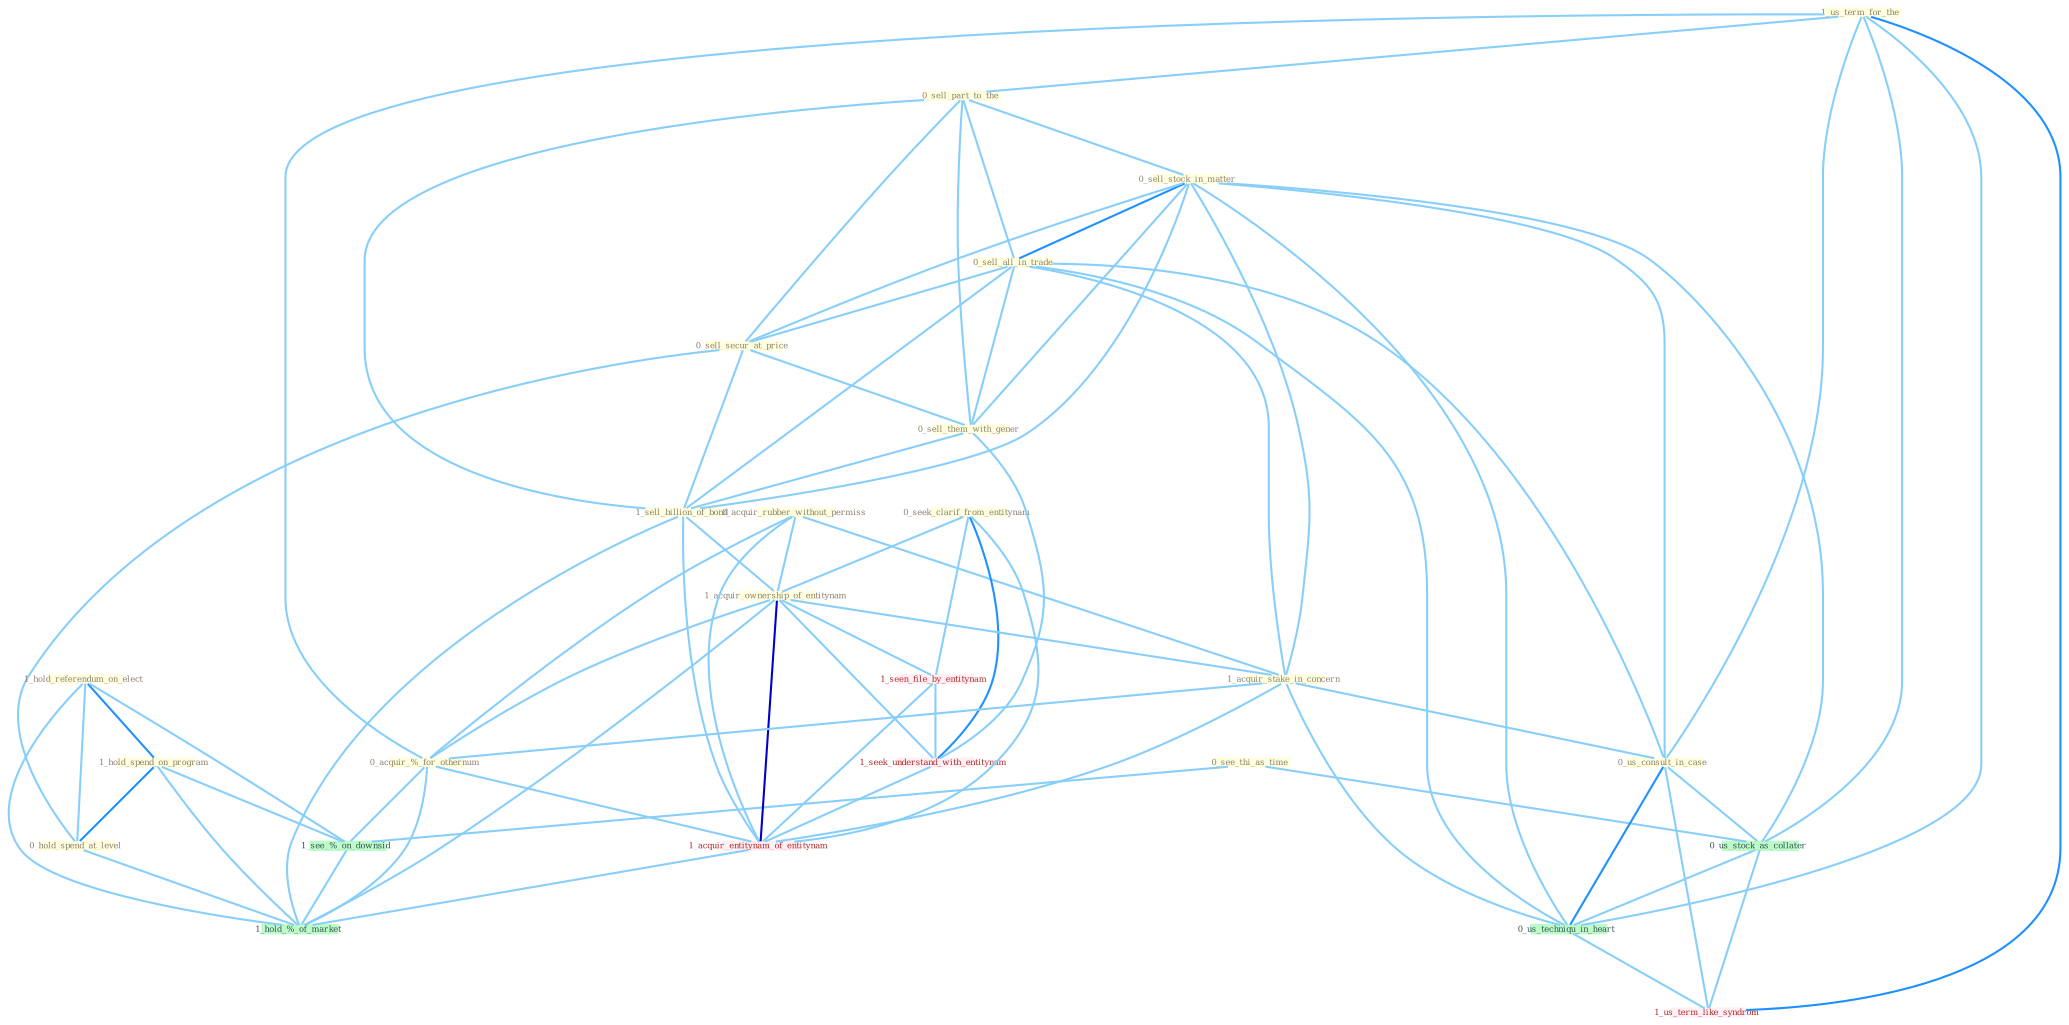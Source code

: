 Graph G{ 
    node
    [shape=polygon,style=filled,width=.5,height=.06,color="#BDFCC9",fixedsize=true,fontsize=4,
    fontcolor="#2f4f4f"];
    {node
    [color="#ffffe0", fontcolor="#8b7d6b"] "1_us_term_for_the " "0_acquir_rubber_without_permiss " "0_sell_part_to_the " "0_sell_stock_in_matter " "0_sell_all_in_trade " "0_seek_clarif_from_entitynam " "0_see_thi_as_time " "0_sell_secur_at_price " "0_sell_them_with_gener " "1_sell_billion_of_bond " "1_hold_referendum_on_elect " "1_acquir_ownership_of_entitynam " "1_hold_spend_on_program " "0_hold_spend_at_level " "1_acquir_stake_in_concern " "0_acquir_%_for_othernum " "0_us_consult_in_case "}
{node [color="#fff0f5", fontcolor="#b22222"] "1_seen_file_by_entitynam " "1_seek_understand_with_entitynam " "1_acquir_entitynam_of_entitynam " "1_us_term_like_syndrom "}
edge [color="#B0E2FF"];

	"1_us_term_for_the " -- "0_sell_part_to_the " [w="1", color="#87cefa" ];
	"1_us_term_for_the " -- "0_acquir_%_for_othernum " [w="1", color="#87cefa" ];
	"1_us_term_for_the " -- "0_us_consult_in_case " [w="1", color="#87cefa" ];
	"1_us_term_for_the " -- "0_us_stock_as_collater " [w="1", color="#87cefa" ];
	"1_us_term_for_the " -- "0_us_techniqu_in_heart " [w="1", color="#87cefa" ];
	"1_us_term_for_the " -- "1_us_term_like_syndrom " [w="2", color="#1e90ff" , len=0.8];
	"0_acquir_rubber_without_permiss " -- "1_acquir_ownership_of_entitynam " [w="1", color="#87cefa" ];
	"0_acquir_rubber_without_permiss " -- "1_acquir_stake_in_concern " [w="1", color="#87cefa" ];
	"0_acquir_rubber_without_permiss " -- "0_acquir_%_for_othernum " [w="1", color="#87cefa" ];
	"0_acquir_rubber_without_permiss " -- "1_acquir_entitynam_of_entitynam " [w="1", color="#87cefa" ];
	"0_sell_part_to_the " -- "0_sell_stock_in_matter " [w="1", color="#87cefa" ];
	"0_sell_part_to_the " -- "0_sell_all_in_trade " [w="1", color="#87cefa" ];
	"0_sell_part_to_the " -- "0_sell_secur_at_price " [w="1", color="#87cefa" ];
	"0_sell_part_to_the " -- "0_sell_them_with_gener " [w="1", color="#87cefa" ];
	"0_sell_part_to_the " -- "1_sell_billion_of_bond " [w="1", color="#87cefa" ];
	"0_sell_stock_in_matter " -- "0_sell_all_in_trade " [w="2", color="#1e90ff" , len=0.8];
	"0_sell_stock_in_matter " -- "0_sell_secur_at_price " [w="1", color="#87cefa" ];
	"0_sell_stock_in_matter " -- "0_sell_them_with_gener " [w="1", color="#87cefa" ];
	"0_sell_stock_in_matter " -- "1_sell_billion_of_bond " [w="1", color="#87cefa" ];
	"0_sell_stock_in_matter " -- "1_acquir_stake_in_concern " [w="1", color="#87cefa" ];
	"0_sell_stock_in_matter " -- "0_us_consult_in_case " [w="1", color="#87cefa" ];
	"0_sell_stock_in_matter " -- "0_us_stock_as_collater " [w="1", color="#87cefa" ];
	"0_sell_stock_in_matter " -- "0_us_techniqu_in_heart " [w="1", color="#87cefa" ];
	"0_sell_all_in_trade " -- "0_sell_secur_at_price " [w="1", color="#87cefa" ];
	"0_sell_all_in_trade " -- "0_sell_them_with_gener " [w="1", color="#87cefa" ];
	"0_sell_all_in_trade " -- "1_sell_billion_of_bond " [w="1", color="#87cefa" ];
	"0_sell_all_in_trade " -- "1_acquir_stake_in_concern " [w="1", color="#87cefa" ];
	"0_sell_all_in_trade " -- "0_us_consult_in_case " [w="1", color="#87cefa" ];
	"0_sell_all_in_trade " -- "0_us_techniqu_in_heart " [w="1", color="#87cefa" ];
	"0_seek_clarif_from_entitynam " -- "1_acquir_ownership_of_entitynam " [w="1", color="#87cefa" ];
	"0_seek_clarif_from_entitynam " -- "1_seen_file_by_entitynam " [w="1", color="#87cefa" ];
	"0_seek_clarif_from_entitynam " -- "1_seek_understand_with_entitynam " [w="2", color="#1e90ff" , len=0.8];
	"0_seek_clarif_from_entitynam " -- "1_acquir_entitynam_of_entitynam " [w="1", color="#87cefa" ];
	"0_see_thi_as_time " -- "0_us_stock_as_collater " [w="1", color="#87cefa" ];
	"0_see_thi_as_time " -- "1_see_%_on_downsid " [w="1", color="#87cefa" ];
	"0_sell_secur_at_price " -- "0_sell_them_with_gener " [w="1", color="#87cefa" ];
	"0_sell_secur_at_price " -- "1_sell_billion_of_bond " [w="1", color="#87cefa" ];
	"0_sell_secur_at_price " -- "0_hold_spend_at_level " [w="1", color="#87cefa" ];
	"0_sell_them_with_gener " -- "1_sell_billion_of_bond " [w="1", color="#87cefa" ];
	"0_sell_them_with_gener " -- "1_seek_understand_with_entitynam " [w="1", color="#87cefa" ];
	"1_sell_billion_of_bond " -- "1_acquir_ownership_of_entitynam " [w="1", color="#87cefa" ];
	"1_sell_billion_of_bond " -- "1_acquir_entitynam_of_entitynam " [w="1", color="#87cefa" ];
	"1_sell_billion_of_bond " -- "1_hold_%_of_market " [w="1", color="#87cefa" ];
	"1_hold_referendum_on_elect " -- "1_hold_spend_on_program " [w="2", color="#1e90ff" , len=0.8];
	"1_hold_referendum_on_elect " -- "0_hold_spend_at_level " [w="1", color="#87cefa" ];
	"1_hold_referendum_on_elect " -- "1_see_%_on_downsid " [w="1", color="#87cefa" ];
	"1_hold_referendum_on_elect " -- "1_hold_%_of_market " [w="1", color="#87cefa" ];
	"1_acquir_ownership_of_entitynam " -- "1_acquir_stake_in_concern " [w="1", color="#87cefa" ];
	"1_acquir_ownership_of_entitynam " -- "0_acquir_%_for_othernum " [w="1", color="#87cefa" ];
	"1_acquir_ownership_of_entitynam " -- "1_seen_file_by_entitynam " [w="1", color="#87cefa" ];
	"1_acquir_ownership_of_entitynam " -- "1_seek_understand_with_entitynam " [w="1", color="#87cefa" ];
	"1_acquir_ownership_of_entitynam " -- "1_acquir_entitynam_of_entitynam " [w="3", color="#0000cd" , len=0.6];
	"1_acquir_ownership_of_entitynam " -- "1_hold_%_of_market " [w="1", color="#87cefa" ];
	"1_hold_spend_on_program " -- "0_hold_spend_at_level " [w="2", color="#1e90ff" , len=0.8];
	"1_hold_spend_on_program " -- "1_see_%_on_downsid " [w="1", color="#87cefa" ];
	"1_hold_spend_on_program " -- "1_hold_%_of_market " [w="1", color="#87cefa" ];
	"0_hold_spend_at_level " -- "1_hold_%_of_market " [w="1", color="#87cefa" ];
	"1_acquir_stake_in_concern " -- "0_acquir_%_for_othernum " [w="1", color="#87cefa" ];
	"1_acquir_stake_in_concern " -- "0_us_consult_in_case " [w="1", color="#87cefa" ];
	"1_acquir_stake_in_concern " -- "1_acquir_entitynam_of_entitynam " [w="1", color="#87cefa" ];
	"1_acquir_stake_in_concern " -- "0_us_techniqu_in_heart " [w="1", color="#87cefa" ];
	"0_acquir_%_for_othernum " -- "1_acquir_entitynam_of_entitynam " [w="1", color="#87cefa" ];
	"0_acquir_%_for_othernum " -- "1_see_%_on_downsid " [w="1", color="#87cefa" ];
	"0_acquir_%_for_othernum " -- "1_hold_%_of_market " [w="1", color="#87cefa" ];
	"0_us_consult_in_case " -- "0_us_stock_as_collater " [w="1", color="#87cefa" ];
	"0_us_consult_in_case " -- "0_us_techniqu_in_heart " [w="2", color="#1e90ff" , len=0.8];
	"0_us_consult_in_case " -- "1_us_term_like_syndrom " [w="1", color="#87cefa" ];
	"1_seen_file_by_entitynam " -- "1_seek_understand_with_entitynam " [w="1", color="#87cefa" ];
	"1_seen_file_by_entitynam " -- "1_acquir_entitynam_of_entitynam " [w="1", color="#87cefa" ];
	"0_us_stock_as_collater " -- "0_us_techniqu_in_heart " [w="1", color="#87cefa" ];
	"0_us_stock_as_collater " -- "1_us_term_like_syndrom " [w="1", color="#87cefa" ];
	"1_seek_understand_with_entitynam " -- "1_acquir_entitynam_of_entitynam " [w="1", color="#87cefa" ];
	"1_acquir_entitynam_of_entitynam " -- "1_hold_%_of_market " [w="1", color="#87cefa" ];
	"0_us_techniqu_in_heart " -- "1_us_term_like_syndrom " [w="1", color="#87cefa" ];
	"1_see_%_on_downsid " -- "1_hold_%_of_market " [w="1", color="#87cefa" ];
}